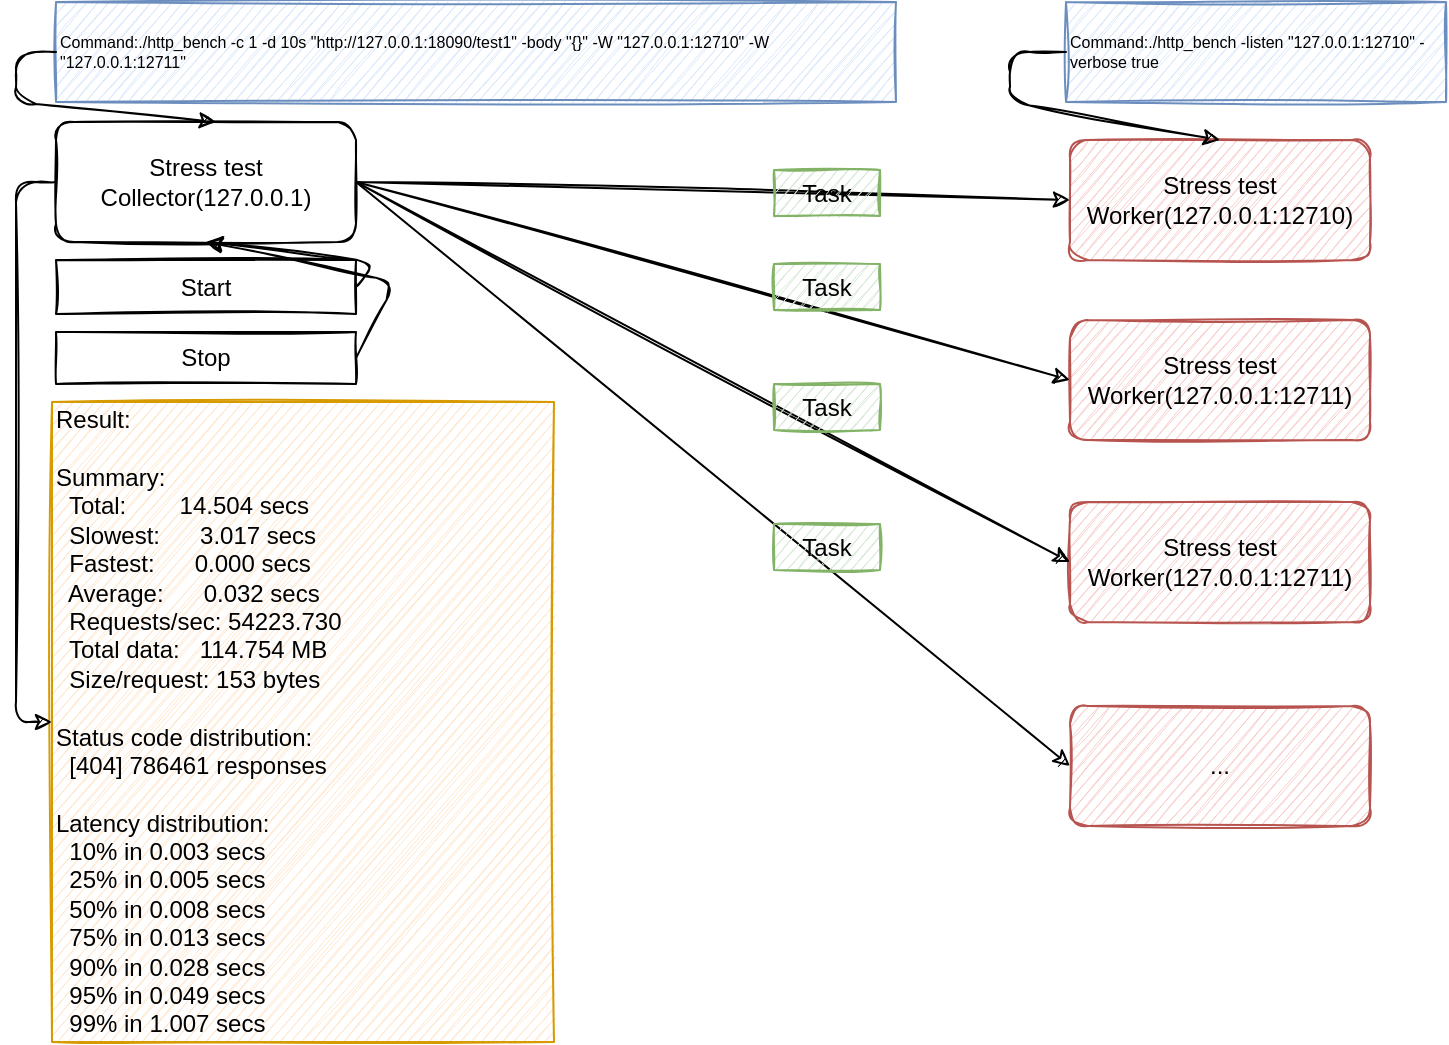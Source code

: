 <mxfile version="16.2.2" type="device"><diagram id="HxPb-nG4Zz1febz0ZImj" name="第 1 页"><mxGraphModel dx="1426" dy="852" grid="0" gridSize="10" guides="1" tooltips="1" connect="1" arrows="1" fold="1" page="1" pageScale="1" pageWidth="827" pageHeight="1169" math="0" shadow="0"><root><mxCell id="0"/><mxCell id="1" parent="0"/><mxCell id="7xEpuCTu46up-qAN1ttC-1" value="Stress test Collector(127.0.0.1)" style="rounded=1;whiteSpace=wrap;html=1;sketch=1;" parent="1" vertex="1"><mxGeometry x="60" y="250" width="150" height="60" as="geometry"/></mxCell><mxCell id="7xEpuCTu46up-qAN1ttC-2" value="Stress test Worker(127.0.0.1:12710)" style="rounded=1;whiteSpace=wrap;html=1;sketch=1;fillColor=#f8cecc;strokeColor=#b85450;" parent="1" vertex="1"><mxGeometry x="567" y="259" width="150" height="60" as="geometry"/></mxCell><mxCell id="7xEpuCTu46up-qAN1ttC-3" value="Stress test Worker(127.0.0.1:12711)" style="rounded=1;whiteSpace=wrap;html=1;sketch=1;fillColor=#f8cecc;strokeColor=#b85450;" parent="1" vertex="1"><mxGeometry x="567" y="349" width="150" height="60" as="geometry"/></mxCell><mxCell id="7xEpuCTu46up-qAN1ttC-4" value="Stress test Worker(127.0.0.1:12711)" style="rounded=1;whiteSpace=wrap;html=1;shadow=0;sketch=1;fillColor=#f8cecc;strokeColor=#b85450;" parent="1" vertex="1"><mxGeometry x="567" y="440" width="150" height="60" as="geometry"/></mxCell><mxCell id="7xEpuCTu46up-qAN1ttC-5" value="" style="endArrow=classic;html=1;rounded=0;exitX=1;exitY=0.5;exitDx=0;exitDy=0;entryX=0;entryY=0.5;entryDx=0;entryDy=0;sketch=1;" parent="1" source="7xEpuCTu46up-qAN1ttC-1" target="7xEpuCTu46up-qAN1ttC-2" edge="1"><mxGeometry width="50" height="50" relative="1" as="geometry"><mxPoint x="270" y="450" as="sourcePoint"/><mxPoint x="320" y="400" as="targetPoint"/></mxGeometry></mxCell><mxCell id="7xEpuCTu46up-qAN1ttC-6" value="" style="endArrow=classic;html=1;rounded=0;exitX=1;exitY=0.5;exitDx=0;exitDy=0;entryX=0;entryY=0.5;entryDx=0;entryDy=0;sketch=1;" parent="1" source="7xEpuCTu46up-qAN1ttC-1" target="7xEpuCTu46up-qAN1ttC-3" edge="1"><mxGeometry width="50" height="50" relative="1" as="geometry"><mxPoint x="270" y="450" as="sourcePoint"/><mxPoint x="320" y="400" as="targetPoint"/></mxGeometry></mxCell><mxCell id="7xEpuCTu46up-qAN1ttC-7" value="" style="endArrow=classic;html=1;rounded=0;entryX=0;entryY=0.5;entryDx=0;entryDy=0;sketch=1;exitX=1;exitY=0.5;exitDx=0;exitDy=0;" parent="1" source="7xEpuCTu46up-qAN1ttC-1" target="7xEpuCTu46up-qAN1ttC-4" edge="1"><mxGeometry width="50" height="50" relative="1" as="geometry"><mxPoint x="220" y="380" as="sourcePoint"/><mxPoint x="320" y="400" as="targetPoint"/></mxGeometry></mxCell><mxCell id="7xEpuCTu46up-qAN1ttC-8" value="Start" style="rounded=0;whiteSpace=wrap;html=1;sketch=1;" parent="1" vertex="1"><mxGeometry x="60" y="319" width="150" height="27" as="geometry"/></mxCell><mxCell id="7xEpuCTu46up-qAN1ttC-9" value="Stop" style="rounded=0;whiteSpace=wrap;html=1;sketch=1;" parent="1" vertex="1"><mxGeometry x="60" y="355" width="150" height="26" as="geometry"/></mxCell><mxCell id="7xEpuCTu46up-qAN1ttC-10" value="" style="endArrow=classic;html=1;rounded=1;sketch=1;curved=0;exitX=1;exitY=0.5;exitDx=0;exitDy=0;entryX=0.5;entryY=1;entryDx=0;entryDy=0;" parent="1" source="7xEpuCTu46up-qAN1ttC-8" target="7xEpuCTu46up-qAN1ttC-1" edge="1"><mxGeometry width="50" height="50" relative="1" as="geometry"><mxPoint x="260" y="350" as="sourcePoint"/><mxPoint x="310" y="300" as="targetPoint"/><Array as="points"><mxPoint x="220" y="320"/></Array></mxGeometry></mxCell><mxCell id="7xEpuCTu46up-qAN1ttC-11" value="" style="endArrow=classic;html=1;rounded=1;sketch=1;curved=0;exitX=1;exitY=0.5;exitDx=0;exitDy=0;entryX=0.5;entryY=1;entryDx=0;entryDy=0;" parent="1" source="7xEpuCTu46up-qAN1ttC-9" target="7xEpuCTu46up-qAN1ttC-1" edge="1"><mxGeometry width="50" height="50" relative="1" as="geometry"><mxPoint x="260" y="350" as="sourcePoint"/><mxPoint x="310" y="300" as="targetPoint"/><Array as="points"><mxPoint x="230" y="330"/></Array></mxGeometry></mxCell><mxCell id="7xEpuCTu46up-qAN1ttC-12" value="&lt;span&gt;Result:&lt;br&gt;&lt;br&gt;Summary:&lt;/span&gt;&lt;div&gt;&amp;nbsp; Total:&amp;nbsp; &amp;nbsp; &amp;nbsp; &amp;nbsp; 14.504 secs&lt;/div&gt;&lt;div&gt;&amp;nbsp; Slowest:&amp;nbsp; &amp;nbsp; &amp;nbsp; 3.017 secs&lt;/div&gt;&lt;div&gt;&amp;nbsp; Fastest:&amp;nbsp; &amp;nbsp; &amp;nbsp; 0.000 secs&lt;/div&gt;&lt;div&gt;&amp;nbsp; Average:&amp;nbsp; &amp;nbsp; &amp;nbsp; 0.032 secs&lt;/div&gt;&lt;div&gt;&amp;nbsp; Requests/sec: 54223.730&lt;/div&gt;&lt;div&gt;&amp;nbsp; Total data:&amp;nbsp; &amp;nbsp;114.754 MB&lt;/div&gt;&lt;div&gt;&amp;nbsp; Size/request: 153 bytes&lt;/div&gt;&lt;div&gt;&lt;br&gt;&lt;/div&gt;&lt;div&gt;Status code distribution:&lt;/div&gt;&lt;div&gt;&amp;nbsp; [404] 786461 responses&lt;/div&gt;&lt;div&gt;&lt;br&gt;&lt;/div&gt;&lt;div&gt;Latency distribution:&lt;/div&gt;&lt;div&gt;&amp;nbsp; 10% in 0.003 secs&lt;/div&gt;&lt;div&gt;&amp;nbsp; 25% in 0.005 secs&lt;/div&gt;&lt;div&gt;&amp;nbsp; 50% in 0.008 secs&lt;/div&gt;&lt;div&gt;&amp;nbsp; 75% in 0.013 secs&lt;/div&gt;&lt;div&gt;&amp;nbsp; 90% in 0.028 secs&lt;/div&gt;&lt;div&gt;&amp;nbsp; 95% in 0.049 secs&lt;/div&gt;&lt;div&gt;&amp;nbsp; 99% in 1.007 secs&lt;/div&gt;" style="rounded=0;whiteSpace=wrap;html=1;sketch=1;align=left;fillColor=#ffe6cc;strokeColor=#d79b00;" parent="1" vertex="1"><mxGeometry x="58" y="390" width="251" height="320" as="geometry"/></mxCell><mxCell id="7xEpuCTu46up-qAN1ttC-13" value="" style="endArrow=classic;html=1;rounded=1;sketch=1;curved=0;exitX=0;exitY=0.5;exitDx=0;exitDy=0;entryX=0;entryY=0.5;entryDx=0;entryDy=0;" parent="1" source="7xEpuCTu46up-qAN1ttC-1" target="7xEpuCTu46up-qAN1ttC-12" edge="1"><mxGeometry width="50" height="50" relative="1" as="geometry"><mxPoint x="270" y="410" as="sourcePoint"/><mxPoint x="320" y="360" as="targetPoint"/><Array as="points"><mxPoint x="40" y="280"/><mxPoint x="40" y="550"/></Array></mxGeometry></mxCell><mxCell id="7xEpuCTu46up-qAN1ttC-14" value="..." style="rounded=1;whiteSpace=wrap;html=1;shadow=0;sketch=1;fillColor=#f8cecc;strokeColor=#b85450;" parent="1" vertex="1"><mxGeometry x="567" y="542" width="150" height="60" as="geometry"/></mxCell><mxCell id="7xEpuCTu46up-qAN1ttC-15" value="" style="endArrow=classic;html=1;rounded=1;sketch=1;curved=0;entryX=0;entryY=0.5;entryDx=0;entryDy=0;" parent="1" target="7xEpuCTu46up-qAN1ttC-14" edge="1"><mxGeometry width="50" height="50" relative="1" as="geometry"><mxPoint x="210" y="280" as="sourcePoint"/><mxPoint x="320" y="370" as="targetPoint"/></mxGeometry></mxCell><mxCell id="7xEpuCTu46up-qAN1ttC-16" value="Command:./http_bench -c 1 -d 10s &quot;http://127.0.0.1:18090/test1&quot; -body &quot;{}&quot; -W &quot;127.0.0.1:12710&quot; -W &quot;127.0.0.1:12711&quot;" style="rounded=0;whiteSpace=wrap;html=1;sketch=1;fontSize=8;fillColor=#dae8fc;strokeColor=#6c8ebf;align=left;" parent="1" vertex="1"><mxGeometry x="60" y="190" width="420" height="50" as="geometry"/></mxCell><mxCell id="7xEpuCTu46up-qAN1ttC-17" value="Command:./http_bench -listen &quot;127.0.0.1:12710&quot; -verbose true" style="rounded=0;whiteSpace=wrap;html=1;sketch=1;fontSize=8;fillColor=#dae8fc;strokeColor=#6c8ebf;align=left;" parent="1" vertex="1"><mxGeometry x="565" y="190" width="190" height="50" as="geometry"/></mxCell><mxCell id="7xEpuCTu46up-qAN1ttC-18" value="" style="endArrow=classic;html=1;rounded=1;sketch=1;fontSize=8;curved=0;exitX=0;exitY=0.5;exitDx=0;exitDy=0;" parent="1" source="7xEpuCTu46up-qAN1ttC-16" edge="1"><mxGeometry width="50" height="50" relative="1" as="geometry"><mxPoint x="270" y="390" as="sourcePoint"/><mxPoint x="140" y="250" as="targetPoint"/><Array as="points"><mxPoint x="40" y="215"/><mxPoint x="40" y="240"/></Array></mxGeometry></mxCell><mxCell id="7xEpuCTu46up-qAN1ttC-19" value="" style="endArrow=classic;html=1;rounded=1;sketch=1;fontSize=8;curved=0;exitX=0;exitY=0.5;exitDx=0;exitDy=0;entryX=0.5;entryY=0;entryDx=0;entryDy=0;" parent="1" source="7xEpuCTu46up-qAN1ttC-17" target="7xEpuCTu46up-qAN1ttC-2" edge="1"><mxGeometry width="50" height="50" relative="1" as="geometry"><mxPoint x="387" y="280" as="sourcePoint"/><mxPoint x="437" y="230" as="targetPoint"/><Array as="points"><mxPoint x="537" y="215"/><mxPoint x="537" y="240"/></Array></mxGeometry></mxCell><mxCell id="dxToJmBmV2eZCdS-MfID-2" value="Task" style="rounded=0;whiteSpace=wrap;html=1;fillColor=#d5e8d4;strokeColor=#82b366;sketch=1;" vertex="1" parent="1"><mxGeometry x="419" y="274" width="53" height="23" as="geometry"/></mxCell><mxCell id="dxToJmBmV2eZCdS-MfID-5" value="Task" style="rounded=0;whiteSpace=wrap;html=1;fillColor=#d5e8d4;strokeColor=#82b366;sketch=1;" vertex="1" parent="1"><mxGeometry x="419" y="321" width="53" height="23" as="geometry"/></mxCell><mxCell id="dxToJmBmV2eZCdS-MfID-7" value="Task" style="rounded=0;whiteSpace=wrap;html=1;fillColor=#d5e8d4;strokeColor=#82b366;sketch=1;" vertex="1" parent="1"><mxGeometry x="419" y="381" width="53" height="23" as="geometry"/></mxCell><mxCell id="dxToJmBmV2eZCdS-MfID-8" value="Task" style="rounded=0;whiteSpace=wrap;html=1;fillColor=#d5e8d4;strokeColor=#82b366;sketch=1;" vertex="1" parent="1"><mxGeometry x="419" y="451" width="53" height="23" as="geometry"/></mxCell></root></mxGraphModel></diagram></mxfile>
